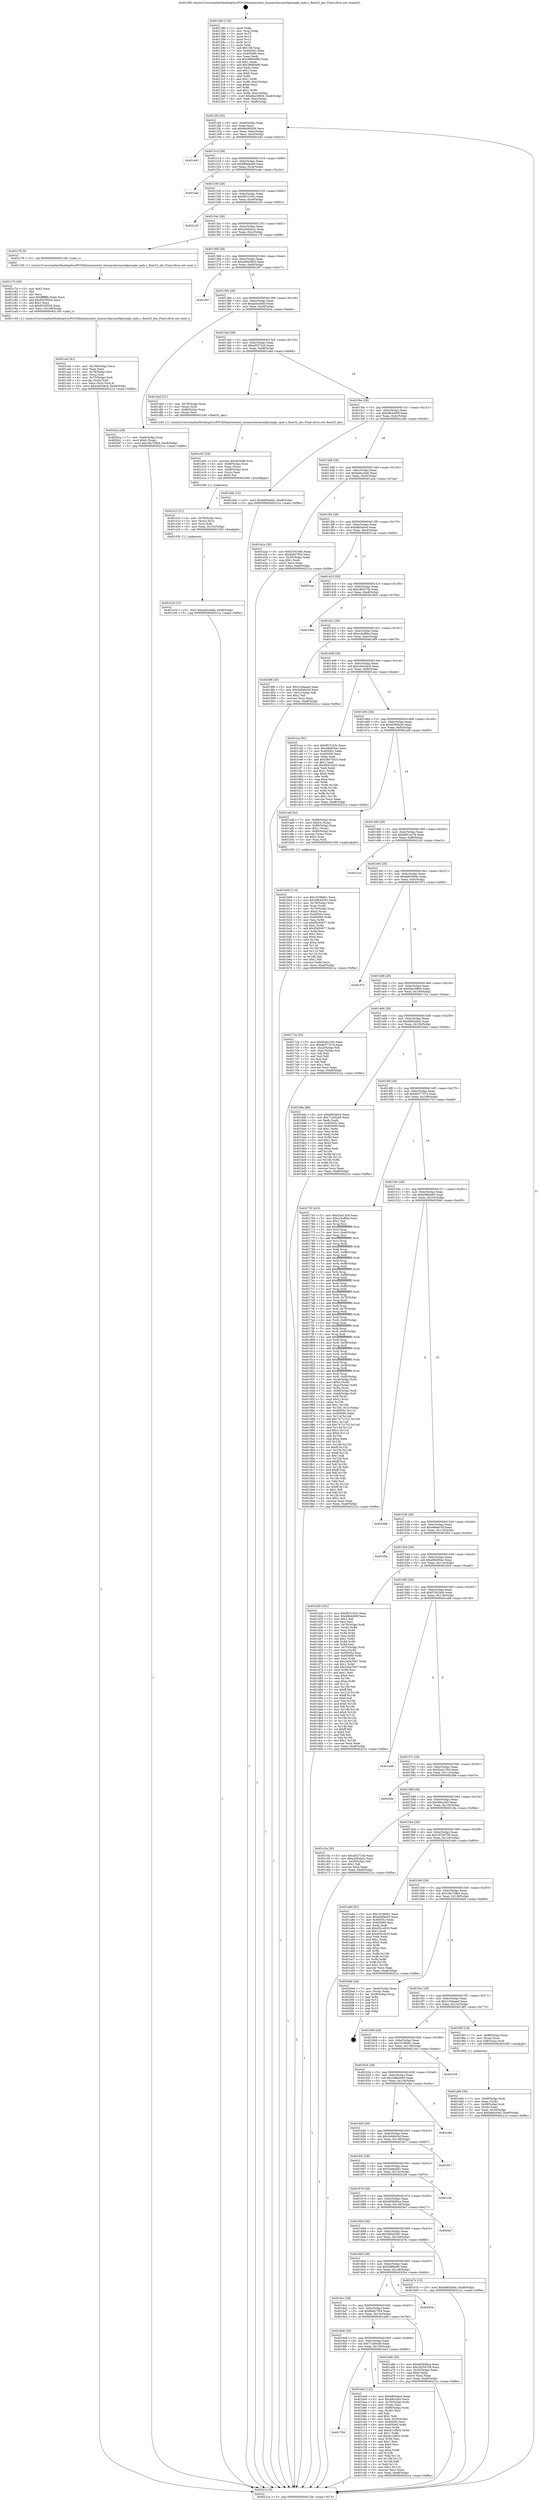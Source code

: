 digraph "0x401280" {
  label = "0x401280 (/mnt/c/Users/mathe/Desktop/tcc/POCII/binaries/extr_linuxarcharmnwfpesingle_cpdo.c_float32_abs_Final-ollvm.out::main(0))"
  labelloc = "t"
  node[shape=record]

  Entry [label="",width=0.3,height=0.3,shape=circle,fillcolor=black,style=filled]
  "0x4012f4" [label="{
     0x4012f4 [32]\l
     | [instrs]\l
     &nbsp;&nbsp;0x4012f4 \<+6\>: mov -0xa8(%rbp),%eax\l
     &nbsp;&nbsp;0x4012fa \<+2\>: mov %eax,%ecx\l
     &nbsp;&nbsp;0x4012fc \<+6\>: sub $0x8bb95928,%ecx\l
     &nbsp;&nbsp;0x401302 \<+6\>: mov %eax,-0xbc(%rbp)\l
     &nbsp;&nbsp;0x401308 \<+6\>: mov %ecx,-0xc0(%rbp)\l
     &nbsp;&nbsp;0x40130e \<+6\>: je 0000000000401e43 \<main+0xbc3\>\l
  }"]
  "0x401e43" [label="{
     0x401e43\l
  }", style=dashed]
  "0x401314" [label="{
     0x401314 [28]\l
     | [instrs]\l
     &nbsp;&nbsp;0x401314 \<+5\>: jmp 0000000000401319 \<main+0x99\>\l
     &nbsp;&nbsp;0x401319 \<+6\>: mov -0xbc(%rbp),%eax\l
     &nbsp;&nbsp;0x40131f \<+5\>: sub $0x989deab9,%eax\l
     &nbsp;&nbsp;0x401324 \<+6\>: mov %eax,-0xc4(%rbp)\l
     &nbsp;&nbsp;0x40132a \<+6\>: je 0000000000401eae \<main+0xc2e\>\l
  }"]
  Exit [label="",width=0.3,height=0.3,shape=circle,fillcolor=black,style=filled,peripheries=2]
  "0x401eae" [label="{
     0x401eae\l
  }", style=dashed]
  "0x401330" [label="{
     0x401330 [28]\l
     | [instrs]\l
     &nbsp;&nbsp;0x401330 \<+5\>: jmp 0000000000401335 \<main+0xb5\>\l
     &nbsp;&nbsp;0x401335 \<+6\>: mov -0xbc(%rbp),%eax\l
     &nbsp;&nbsp;0x40133b \<+5\>: sub $0x9f15163c,%eax\l
     &nbsp;&nbsp;0x401340 \<+6\>: mov %eax,-0xc8(%rbp)\l
     &nbsp;&nbsp;0x401346 \<+6\>: je 00000000004021d3 \<main+0xf53\>\l
  }"]
  "0x401e34" [label="{
     0x401e34 [15]\l
     | [instrs]\l
     &nbsp;&nbsp;0x401e34 \<+10\>: movl $0xad3ca0dd,-0xa8(%rbp)\l
     &nbsp;&nbsp;0x401e3e \<+5\>: jmp 000000000040221a \<main+0xf9a\>\l
  }"]
  "0x4021d3" [label="{
     0x4021d3\l
  }", style=dashed]
  "0x40134c" [label="{
     0x40134c [28]\l
     | [instrs]\l
     &nbsp;&nbsp;0x40134c \<+5\>: jmp 0000000000401351 \<main+0xd1\>\l
     &nbsp;&nbsp;0x401351 \<+6\>: mov -0xbc(%rbp),%eax\l
     &nbsp;&nbsp;0x401357 \<+5\>: sub $0xa2bb4a2c,%eax\l
     &nbsp;&nbsp;0x40135c \<+6\>: mov %eax,-0xcc(%rbp)\l
     &nbsp;&nbsp;0x401362 \<+6\>: je 0000000000401c78 \<main+0x9f8\>\l
  }"]
  "0x401e1f" [label="{
     0x401e1f [21]\l
     | [instrs]\l
     &nbsp;&nbsp;0x401e1f \<+4\>: mov -0x78(%rbp),%rcx\l
     &nbsp;&nbsp;0x401e23 \<+3\>: mov (%rcx),%rcx\l
     &nbsp;&nbsp;0x401e26 \<+3\>: mov %rcx,%rdi\l
     &nbsp;&nbsp;0x401e29 \<+6\>: mov %eax,-0x15c(%rbp)\l
     &nbsp;&nbsp;0x401e2f \<+5\>: call 0000000000401030 \<free@plt\>\l
     | [calls]\l
     &nbsp;&nbsp;0x401030 \{1\} (unknown)\l
  }"]
  "0x401c78" [label="{
     0x401c78 [5]\l
     | [instrs]\l
     &nbsp;&nbsp;0x401c78 \<+5\>: call 0000000000401160 \<next_i\>\l
     | [calls]\l
     &nbsp;&nbsp;0x401160 \{1\} (/mnt/c/Users/mathe/Desktop/tcc/POCII/binaries/extr_linuxarcharmnwfpesingle_cpdo.c_float32_abs_Final-ollvm.out::next_i)\l
  }"]
  "0x401368" [label="{
     0x401368 [28]\l
     | [instrs]\l
     &nbsp;&nbsp;0x401368 \<+5\>: jmp 000000000040136d \<main+0xed\>\l
     &nbsp;&nbsp;0x40136d \<+6\>: mov -0xbc(%rbp),%eax\l
     &nbsp;&nbsp;0x401373 \<+5\>: sub $0xa99a3842,%eax\l
     &nbsp;&nbsp;0x401378 \<+6\>: mov %eax,-0xd0(%rbp)\l
     &nbsp;&nbsp;0x40137e \<+6\>: je 0000000000401f97 \<main+0xd17\>\l
  }"]
  "0x401e02" [label="{
     0x401e02 [29]\l
     | [instrs]\l
     &nbsp;&nbsp;0x401e02 \<+10\>: movabs $0x4030d6,%rdi\l
     &nbsp;&nbsp;0x401e0c \<+4\>: mov -0x68(%rbp),%rcx\l
     &nbsp;&nbsp;0x401e10 \<+2\>: mov %eax,(%rcx)\l
     &nbsp;&nbsp;0x401e12 \<+4\>: mov -0x68(%rbp),%rcx\l
     &nbsp;&nbsp;0x401e16 \<+2\>: mov (%rcx),%esi\l
     &nbsp;&nbsp;0x401e18 \<+2\>: mov $0x0,%al\l
     &nbsp;&nbsp;0x401e1a \<+5\>: call 0000000000401040 \<printf@plt\>\l
     | [calls]\l
     &nbsp;&nbsp;0x401040 \{1\} (unknown)\l
  }"]
  "0x401f97" [label="{
     0x401f97\l
  }", style=dashed]
  "0x401384" [label="{
     0x401384 [28]\l
     | [instrs]\l
     &nbsp;&nbsp;0x401384 \<+5\>: jmp 0000000000401389 \<main+0x109\>\l
     &nbsp;&nbsp;0x401389 \<+6\>: mov -0xbc(%rbp),%eax\l
     &nbsp;&nbsp;0x40138f \<+5\>: sub $0xad3ca0dd,%eax\l
     &nbsp;&nbsp;0x401394 \<+6\>: mov %eax,-0xd4(%rbp)\l
     &nbsp;&nbsp;0x40139a \<+6\>: je 00000000004020ca \<main+0xe4a\>\l
  }"]
  "0x401ca5" [label="{
     0x401ca5 [41]\l
     | [instrs]\l
     &nbsp;&nbsp;0x401ca5 \<+6\>: mov -0x158(%rbp),%ecx\l
     &nbsp;&nbsp;0x401cab \<+3\>: imul %eax,%ecx\l
     &nbsp;&nbsp;0x401cae \<+4\>: mov -0x78(%rbp),%rsi\l
     &nbsp;&nbsp;0x401cb2 \<+3\>: mov (%rsi),%rsi\l
     &nbsp;&nbsp;0x401cb5 \<+4\>: mov -0x70(%rbp),%rdi\l
     &nbsp;&nbsp;0x401cb9 \<+3\>: movslq (%rdi),%rdi\l
     &nbsp;&nbsp;0x401cbc \<+3\>: mov %ecx,(%rsi,%rdi,4)\l
     &nbsp;&nbsp;0x401cbf \<+10\>: movl $0xcde544c8,-0xa8(%rbp)\l
     &nbsp;&nbsp;0x401cc9 \<+5\>: jmp 000000000040221a \<main+0xf9a\>\l
  }"]
  "0x4020ca" [label="{
     0x4020ca [28]\l
     | [instrs]\l
     &nbsp;&nbsp;0x4020ca \<+7\>: mov -0xa0(%rbp),%rax\l
     &nbsp;&nbsp;0x4020d1 \<+6\>: movl $0x0,(%rax)\l
     &nbsp;&nbsp;0x4020d7 \<+10\>: movl $0x18e729b4,-0xa8(%rbp)\l
     &nbsp;&nbsp;0x4020e1 \<+5\>: jmp 000000000040221a \<main+0xf9a\>\l
  }"]
  "0x4013a0" [label="{
     0x4013a0 [28]\l
     | [instrs]\l
     &nbsp;&nbsp;0x4013a0 \<+5\>: jmp 00000000004013a5 \<main+0x125\>\l
     &nbsp;&nbsp;0x4013a5 \<+6\>: mov -0xbc(%rbp),%eax\l
     &nbsp;&nbsp;0x4013ab \<+5\>: sub $0xaf3272cb,%eax\l
     &nbsp;&nbsp;0x4013b0 \<+6\>: mov %eax,-0xd8(%rbp)\l
     &nbsp;&nbsp;0x4013b6 \<+6\>: je 0000000000401ded \<main+0xb6d\>\l
  }"]
  "0x401c7d" [label="{
     0x401c7d [40]\l
     | [instrs]\l
     &nbsp;&nbsp;0x401c7d \<+5\>: mov $0x2,%ecx\l
     &nbsp;&nbsp;0x401c82 \<+1\>: cltd\l
     &nbsp;&nbsp;0x401c83 \<+2\>: idiv %ecx\l
     &nbsp;&nbsp;0x401c85 \<+6\>: imul $0xfffffffe,%edx,%ecx\l
     &nbsp;&nbsp;0x401c8b \<+6\>: add $0x6025f554,%ecx\l
     &nbsp;&nbsp;0x401c91 \<+3\>: add $0x1,%ecx\l
     &nbsp;&nbsp;0x401c94 \<+6\>: sub $0x6025f554,%ecx\l
     &nbsp;&nbsp;0x401c9a \<+6\>: mov %ecx,-0x158(%rbp)\l
     &nbsp;&nbsp;0x401ca0 \<+5\>: call 0000000000401160 \<next_i\>\l
     | [calls]\l
     &nbsp;&nbsp;0x401160 \{1\} (/mnt/c/Users/mathe/Desktop/tcc/POCII/binaries/extr_linuxarcharmnwfpesingle_cpdo.c_float32_abs_Final-ollvm.out::next_i)\l
  }"]
  "0x401ded" [label="{
     0x401ded [21]\l
     | [instrs]\l
     &nbsp;&nbsp;0x401ded \<+4\>: mov -0x78(%rbp),%rax\l
     &nbsp;&nbsp;0x401df1 \<+3\>: mov (%rax),%rdi\l
     &nbsp;&nbsp;0x401df4 \<+7\>: mov -0x88(%rbp),%rax\l
     &nbsp;&nbsp;0x401dfb \<+2\>: mov (%rax),%esi\l
     &nbsp;&nbsp;0x401dfd \<+5\>: call 0000000000401240 \<float32_abs\>\l
     | [calls]\l
     &nbsp;&nbsp;0x401240 \{1\} (/mnt/c/Users/mathe/Desktop/tcc/POCII/binaries/extr_linuxarcharmnwfpesingle_cpdo.c_float32_abs_Final-ollvm.out::float32_abs)\l
  }"]
  "0x4013bc" [label="{
     0x4013bc [28]\l
     | [instrs]\l
     &nbsp;&nbsp;0x4013bc \<+5\>: jmp 00000000004013c1 \<main+0x141\>\l
     &nbsp;&nbsp;0x4013c1 \<+6\>: mov -0xbc(%rbp),%eax\l
     &nbsp;&nbsp;0x4013c7 \<+5\>: sub $0xb8b4400f,%eax\l
     &nbsp;&nbsp;0x4013cc \<+6\>: mov %eax,-0xdc(%rbp)\l
     &nbsp;&nbsp;0x4013d2 \<+6\>: je 0000000000401dde \<main+0xb5e\>\l
  }"]
  "0x401704" [label="{
     0x401704\l
  }", style=dashed]
  "0x401dde" [label="{
     0x401dde [15]\l
     | [instrs]\l
     &nbsp;&nbsp;0x401dde \<+10\>: movl $0xdd65abdc,-0xa8(%rbp)\l
     &nbsp;&nbsp;0x401de8 \<+5\>: jmp 000000000040221a \<main+0xf9a\>\l
  }"]
  "0x4013d8" [label="{
     0x4013d8 [28]\l
     | [instrs]\l
     &nbsp;&nbsp;0x4013d8 \<+5\>: jmp 00000000004013dd \<main+0x15d\>\l
     &nbsp;&nbsp;0x4013dd \<+6\>: mov -0xbc(%rbp),%eax\l
     &nbsp;&nbsp;0x4013e3 \<+5\>: sub $0xbe6cc0e0,%eax\l
     &nbsp;&nbsp;0x4013e8 \<+6\>: mov %eax,-0xe0(%rbp)\l
     &nbsp;&nbsp;0x4013ee \<+6\>: je 0000000000401a2a \<main+0x7aa\>\l
  }"]
  "0x401be0" [label="{
     0x401be0 [122]\l
     | [instrs]\l
     &nbsp;&nbsp;0x401be0 \<+5\>: mov $0xbfb5abc4,%eax\l
     &nbsp;&nbsp;0x401be5 \<+5\>: mov $0x48ca3d3,%ecx\l
     &nbsp;&nbsp;0x401bea \<+4\>: mov -0x70(%rbp),%rdx\l
     &nbsp;&nbsp;0x401bee \<+2\>: mov (%rdx),%esi\l
     &nbsp;&nbsp;0x401bf0 \<+4\>: mov -0x80(%rbp),%rdx\l
     &nbsp;&nbsp;0x401bf4 \<+2\>: cmp (%rdx),%esi\l
     &nbsp;&nbsp;0x401bf6 \<+4\>: setl %dil\l
     &nbsp;&nbsp;0x401bfa \<+4\>: and $0x1,%dil\l
     &nbsp;&nbsp;0x401bfe \<+4\>: mov %dil,-0x29(%rbp)\l
     &nbsp;&nbsp;0x401c02 \<+7\>: mov 0x40505c,%esi\l
     &nbsp;&nbsp;0x401c09 \<+8\>: mov 0x405060,%r8d\l
     &nbsp;&nbsp;0x401c11 \<+3\>: mov %esi,%r9d\l
     &nbsp;&nbsp;0x401c14 \<+7\>: add $0xdc1cf632,%r9d\l
     &nbsp;&nbsp;0x401c1b \<+4\>: sub $0x1,%r9d\l
     &nbsp;&nbsp;0x401c1f \<+7\>: sub $0xdc1cf632,%r9d\l
     &nbsp;&nbsp;0x401c26 \<+4\>: imul %r9d,%esi\l
     &nbsp;&nbsp;0x401c2a \<+3\>: and $0x1,%esi\l
     &nbsp;&nbsp;0x401c2d \<+3\>: cmp $0x0,%esi\l
     &nbsp;&nbsp;0x401c30 \<+4\>: sete %dil\l
     &nbsp;&nbsp;0x401c34 \<+4\>: cmp $0xa,%r8d\l
     &nbsp;&nbsp;0x401c38 \<+4\>: setl %r10b\l
     &nbsp;&nbsp;0x401c3c \<+3\>: mov %dil,%r11b\l
     &nbsp;&nbsp;0x401c3f \<+3\>: and %r10b,%r11b\l
     &nbsp;&nbsp;0x401c42 \<+3\>: xor %r10b,%dil\l
     &nbsp;&nbsp;0x401c45 \<+3\>: or %dil,%r11b\l
     &nbsp;&nbsp;0x401c48 \<+4\>: test $0x1,%r11b\l
     &nbsp;&nbsp;0x401c4c \<+3\>: cmovne %ecx,%eax\l
     &nbsp;&nbsp;0x401c4f \<+6\>: mov %eax,-0xa8(%rbp)\l
     &nbsp;&nbsp;0x401c55 \<+5\>: jmp 000000000040221a \<main+0xf9a\>\l
  }"]
  "0x401a2a" [label="{
     0x401a2a [30]\l
     | [instrs]\l
     &nbsp;&nbsp;0x401a2a \<+5\>: mov $0xf1501b64,%eax\l
     &nbsp;&nbsp;0x401a2f \<+5\>: mov $0x6dd27f54,%ecx\l
     &nbsp;&nbsp;0x401a34 \<+3\>: mov -0x30(%rbp),%edx\l
     &nbsp;&nbsp;0x401a37 \<+3\>: cmp $0x1,%edx\l
     &nbsp;&nbsp;0x401a3a \<+3\>: cmovl %ecx,%eax\l
     &nbsp;&nbsp;0x401a3d \<+6\>: mov %eax,-0xa8(%rbp)\l
     &nbsp;&nbsp;0x401a43 \<+5\>: jmp 000000000040221a \<main+0xf9a\>\l
  }"]
  "0x4013f4" [label="{
     0x4013f4 [28]\l
     | [instrs]\l
     &nbsp;&nbsp;0x4013f4 \<+5\>: jmp 00000000004013f9 \<main+0x179\>\l
     &nbsp;&nbsp;0x4013f9 \<+6\>: mov -0xbc(%rbp),%eax\l
     &nbsp;&nbsp;0x4013ff \<+5\>: sub $0xbfb5abc4,%eax\l
     &nbsp;&nbsp;0x401404 \<+6\>: mov %eax,-0xe4(%rbp)\l
     &nbsp;&nbsp;0x40140a \<+6\>: je 00000000004021ae \<main+0xf2e\>\l
  }"]
  "0x401b09" [label="{
     0x401b09 [114]\l
     | [instrs]\l
     &nbsp;&nbsp;0x401b09 \<+5\>: mov $0x1f198461,%ecx\l
     &nbsp;&nbsp;0x401b0e \<+5\>: mov $0x58645291,%edx\l
     &nbsp;&nbsp;0x401b13 \<+4\>: mov -0x78(%rbp),%rdi\l
     &nbsp;&nbsp;0x401b17 \<+3\>: mov %rax,(%rdi)\l
     &nbsp;&nbsp;0x401b1a \<+4\>: mov -0x70(%rbp),%rax\l
     &nbsp;&nbsp;0x401b1e \<+6\>: movl $0x0,(%rax)\l
     &nbsp;&nbsp;0x401b24 \<+7\>: mov 0x40505c,%esi\l
     &nbsp;&nbsp;0x401b2b \<+8\>: mov 0x405060,%r8d\l
     &nbsp;&nbsp;0x401b33 \<+3\>: mov %esi,%r9d\l
     &nbsp;&nbsp;0x401b36 \<+7\>: sub $0xf5b50977,%r9d\l
     &nbsp;&nbsp;0x401b3d \<+4\>: sub $0x1,%r9d\l
     &nbsp;&nbsp;0x401b41 \<+7\>: add $0xf5b50977,%r9d\l
     &nbsp;&nbsp;0x401b48 \<+4\>: imul %r9d,%esi\l
     &nbsp;&nbsp;0x401b4c \<+3\>: and $0x1,%esi\l
     &nbsp;&nbsp;0x401b4f \<+3\>: cmp $0x0,%esi\l
     &nbsp;&nbsp;0x401b52 \<+4\>: sete %r10b\l
     &nbsp;&nbsp;0x401b56 \<+4\>: cmp $0xa,%r8d\l
     &nbsp;&nbsp;0x401b5a \<+4\>: setl %r11b\l
     &nbsp;&nbsp;0x401b5e \<+3\>: mov %r10b,%bl\l
     &nbsp;&nbsp;0x401b61 \<+3\>: and %r11b,%bl\l
     &nbsp;&nbsp;0x401b64 \<+3\>: xor %r11b,%r10b\l
     &nbsp;&nbsp;0x401b67 \<+3\>: or %r10b,%bl\l
     &nbsp;&nbsp;0x401b6a \<+3\>: test $0x1,%bl\l
     &nbsp;&nbsp;0x401b6d \<+3\>: cmovne %edx,%ecx\l
     &nbsp;&nbsp;0x401b70 \<+6\>: mov %ecx,-0xa8(%rbp)\l
     &nbsp;&nbsp;0x401b76 \<+5\>: jmp 000000000040221a \<main+0xf9a\>\l
  }"]
  "0x4021ae" [label="{
     0x4021ae\l
  }", style=dashed]
  "0x401410" [label="{
     0x401410 [28]\l
     | [instrs]\l
     &nbsp;&nbsp;0x401410 \<+5\>: jmp 0000000000401415 \<main+0x195\>\l
     &nbsp;&nbsp;0x401415 \<+6\>: mov -0xbc(%rbp),%eax\l
     &nbsp;&nbsp;0x40141b \<+5\>: sub $0xc963c7fe,%eax\l
     &nbsp;&nbsp;0x401420 \<+6\>: mov %eax,-0xe8(%rbp)\l
     &nbsp;&nbsp;0x401426 \<+6\>: je 00000000004019e4 \<main+0x764\>\l
  }"]
  "0x4016e8" [label="{
     0x4016e8 [28]\l
     | [instrs]\l
     &nbsp;&nbsp;0x4016e8 \<+5\>: jmp 00000000004016ed \<main+0x46d\>\l
     &nbsp;&nbsp;0x4016ed \<+6\>: mov -0xbc(%rbp),%eax\l
     &nbsp;&nbsp;0x4016f3 \<+5\>: sub $0x71cb9c49,%eax\l
     &nbsp;&nbsp;0x4016f8 \<+6\>: mov %eax,-0x150(%rbp)\l
     &nbsp;&nbsp;0x4016fe \<+6\>: je 0000000000401be0 \<main+0x960\>\l
  }"]
  "0x4019e4" [label="{
     0x4019e4\l
  }", style=dashed]
  "0x40142c" [label="{
     0x40142c [28]\l
     | [instrs]\l
     &nbsp;&nbsp;0x40142c \<+5\>: jmp 0000000000401431 \<main+0x1b1\>\l
     &nbsp;&nbsp;0x401431 \<+6\>: mov -0xbc(%rbp),%eax\l
     &nbsp;&nbsp;0x401437 \<+5\>: sub $0xcc4cf6ba,%eax\l
     &nbsp;&nbsp;0x40143c \<+6\>: mov %eax,-0xec(%rbp)\l
     &nbsp;&nbsp;0x401442 \<+6\>: je 00000000004018f9 \<main+0x679\>\l
  }"]
  "0x401a66" [label="{
     0x401a66 [30]\l
     | [instrs]\l
     &nbsp;&nbsp;0x401a66 \<+5\>: mov $0x465b06ca,%eax\l
     &nbsp;&nbsp;0x401a6b \<+5\>: mov $0x16254758,%ecx\l
     &nbsp;&nbsp;0x401a70 \<+3\>: mov -0x30(%rbp),%edx\l
     &nbsp;&nbsp;0x401a73 \<+3\>: cmp $0x0,%edx\l
     &nbsp;&nbsp;0x401a76 \<+3\>: cmove %ecx,%eax\l
     &nbsp;&nbsp;0x401a79 \<+6\>: mov %eax,-0xa8(%rbp)\l
     &nbsp;&nbsp;0x401a7f \<+5\>: jmp 000000000040221a \<main+0xf9a\>\l
  }"]
  "0x4018f9" [label="{
     0x4018f9 [30]\l
     | [instrs]\l
     &nbsp;&nbsp;0x4018f9 \<+5\>: mov $0x1c5daaad,%eax\l
     &nbsp;&nbsp;0x4018fe \<+5\>: mov $0x2e0b0c5d,%ecx\l
     &nbsp;&nbsp;0x401903 \<+3\>: mov -0x31(%rbp),%dl\l
     &nbsp;&nbsp;0x401906 \<+3\>: test $0x1,%dl\l
     &nbsp;&nbsp;0x401909 \<+3\>: cmovne %ecx,%eax\l
     &nbsp;&nbsp;0x40190c \<+6\>: mov %eax,-0xa8(%rbp)\l
     &nbsp;&nbsp;0x401912 \<+5\>: jmp 000000000040221a \<main+0xf9a\>\l
  }"]
  "0x401448" [label="{
     0x401448 [28]\l
     | [instrs]\l
     &nbsp;&nbsp;0x401448 \<+5\>: jmp 000000000040144d \<main+0x1cd\>\l
     &nbsp;&nbsp;0x40144d \<+6\>: mov -0xbc(%rbp),%eax\l
     &nbsp;&nbsp;0x401453 \<+5\>: sub $0xcde544c8,%eax\l
     &nbsp;&nbsp;0x401458 \<+6\>: mov %eax,-0xf0(%rbp)\l
     &nbsp;&nbsp;0x40145e \<+6\>: je 0000000000401cce \<main+0xa4e\>\l
  }"]
  "0x4016cc" [label="{
     0x4016cc [28]\l
     | [instrs]\l
     &nbsp;&nbsp;0x4016cc \<+5\>: jmp 00000000004016d1 \<main+0x451\>\l
     &nbsp;&nbsp;0x4016d1 \<+6\>: mov -0xbc(%rbp),%eax\l
     &nbsp;&nbsp;0x4016d7 \<+5\>: sub $0x6dd27f54,%eax\l
     &nbsp;&nbsp;0x4016dc \<+6\>: mov %eax,-0x14c(%rbp)\l
     &nbsp;&nbsp;0x4016e2 \<+6\>: je 0000000000401a66 \<main+0x7e6\>\l
  }"]
  "0x401cce" [label="{
     0x401cce [91]\l
     | [instrs]\l
     &nbsp;&nbsp;0x401cce \<+5\>: mov $0x9f15163c,%eax\l
     &nbsp;&nbsp;0x401cd3 \<+5\>: mov $0xe9b600ac,%ecx\l
     &nbsp;&nbsp;0x401cd8 \<+7\>: mov 0x40505c,%edx\l
     &nbsp;&nbsp;0x401cdf \<+7\>: mov 0x405060,%esi\l
     &nbsp;&nbsp;0x401ce6 \<+2\>: mov %edx,%edi\l
     &nbsp;&nbsp;0x401ce8 \<+6\>: add $0x58474423,%edi\l
     &nbsp;&nbsp;0x401cee \<+3\>: sub $0x1,%edi\l
     &nbsp;&nbsp;0x401cf1 \<+6\>: sub $0x58474423,%edi\l
     &nbsp;&nbsp;0x401cf7 \<+3\>: imul %edi,%edx\l
     &nbsp;&nbsp;0x401cfa \<+3\>: and $0x1,%edx\l
     &nbsp;&nbsp;0x401cfd \<+3\>: cmp $0x0,%edx\l
     &nbsp;&nbsp;0x401d00 \<+4\>: sete %r8b\l
     &nbsp;&nbsp;0x401d04 \<+3\>: cmp $0xa,%esi\l
     &nbsp;&nbsp;0x401d07 \<+4\>: setl %r9b\l
     &nbsp;&nbsp;0x401d0b \<+3\>: mov %r8b,%r10b\l
     &nbsp;&nbsp;0x401d0e \<+3\>: and %r9b,%r10b\l
     &nbsp;&nbsp;0x401d11 \<+3\>: xor %r9b,%r8b\l
     &nbsp;&nbsp;0x401d14 \<+3\>: or %r8b,%r10b\l
     &nbsp;&nbsp;0x401d17 \<+4\>: test $0x1,%r10b\l
     &nbsp;&nbsp;0x401d1b \<+3\>: cmovne %ecx,%eax\l
     &nbsp;&nbsp;0x401d1e \<+6\>: mov %eax,-0xa8(%rbp)\l
     &nbsp;&nbsp;0x401d24 \<+5\>: jmp 000000000040221a \<main+0xf9a\>\l
  }"]
  "0x401464" [label="{
     0x401464 [28]\l
     | [instrs]\l
     &nbsp;&nbsp;0x401464 \<+5\>: jmp 0000000000401469 \<main+0x1e9\>\l
     &nbsp;&nbsp;0x401469 \<+6\>: mov -0xbc(%rbp),%eax\l
     &nbsp;&nbsp;0x40146f \<+5\>: sub $0xd29f4a20,%eax\l
     &nbsp;&nbsp;0x401474 \<+6\>: mov %eax,-0xf4(%rbp)\l
     &nbsp;&nbsp;0x40147a \<+6\>: je 0000000000401adf \<main+0x85f\>\l
  }"]
  "0x402054" [label="{
     0x402054\l
  }", style=dashed]
  "0x401adf" [label="{
     0x401adf [42]\l
     | [instrs]\l
     &nbsp;&nbsp;0x401adf \<+7\>: mov -0x88(%rbp),%rax\l
     &nbsp;&nbsp;0x401ae6 \<+6\>: movl $0x64,(%rax)\l
     &nbsp;&nbsp;0x401aec \<+4\>: mov -0x80(%rbp),%rax\l
     &nbsp;&nbsp;0x401af0 \<+6\>: movl $0x1,(%rax)\l
     &nbsp;&nbsp;0x401af6 \<+4\>: mov -0x80(%rbp),%rax\l
     &nbsp;&nbsp;0x401afa \<+3\>: movslq (%rax),%rax\l
     &nbsp;&nbsp;0x401afd \<+4\>: shl $0x2,%rax\l
     &nbsp;&nbsp;0x401b01 \<+3\>: mov %rax,%rdi\l
     &nbsp;&nbsp;0x401b04 \<+5\>: call 0000000000401050 \<malloc@plt\>\l
     | [calls]\l
     &nbsp;&nbsp;0x401050 \{1\} (unknown)\l
  }"]
  "0x401480" [label="{
     0x401480 [28]\l
     | [instrs]\l
     &nbsp;&nbsp;0x401480 \<+5\>: jmp 0000000000401485 \<main+0x205\>\l
     &nbsp;&nbsp;0x401485 \<+6\>: mov -0xbc(%rbp),%eax\l
     &nbsp;&nbsp;0x40148b \<+5\>: sub $0xd681ac78,%eax\l
     &nbsp;&nbsp;0x401490 \<+6\>: mov %eax,-0xf8(%rbp)\l
     &nbsp;&nbsp;0x401496 \<+6\>: je 0000000000402143 \<main+0xec3\>\l
  }"]
  "0x4016b0" [label="{
     0x4016b0 [28]\l
     | [instrs]\l
     &nbsp;&nbsp;0x4016b0 \<+5\>: jmp 00000000004016b5 \<main+0x435\>\l
     &nbsp;&nbsp;0x4016b5 \<+6\>: mov -0xbc(%rbp),%eax\l
     &nbsp;&nbsp;0x4016bb \<+5\>: sub $0x5bff4a09,%eax\l
     &nbsp;&nbsp;0x4016c0 \<+6\>: mov %eax,-0x148(%rbp)\l
     &nbsp;&nbsp;0x4016c6 \<+6\>: je 0000000000402054 \<main+0xdd4\>\l
  }"]
  "0x402143" [label="{
     0x402143\l
  }", style=dashed]
  "0x40149c" [label="{
     0x40149c [28]\l
     | [instrs]\l
     &nbsp;&nbsp;0x40149c \<+5\>: jmp 00000000004014a1 \<main+0x221\>\l
     &nbsp;&nbsp;0x4014a1 \<+6\>: mov -0xbc(%rbp),%eax\l
     &nbsp;&nbsp;0x4014a7 \<+5\>: sub $0xda9346dc,%eax\l
     &nbsp;&nbsp;0x4014ac \<+6\>: mov %eax,-0xfc(%rbp)\l
     &nbsp;&nbsp;0x4014b2 \<+6\>: je 0000000000401972 \<main+0x6f2\>\l
  }"]
  "0x401b7b" [label="{
     0x401b7b [15]\l
     | [instrs]\l
     &nbsp;&nbsp;0x401b7b \<+10\>: movl $0xdd65abdc,-0xa8(%rbp)\l
     &nbsp;&nbsp;0x401b85 \<+5\>: jmp 000000000040221a \<main+0xf9a\>\l
  }"]
  "0x401972" [label="{
     0x401972\l
  }", style=dashed]
  "0x4014b8" [label="{
     0x4014b8 [28]\l
     | [instrs]\l
     &nbsp;&nbsp;0x4014b8 \<+5\>: jmp 00000000004014bd \<main+0x23d\>\l
     &nbsp;&nbsp;0x4014bd \<+6\>: mov -0xbc(%rbp),%eax\l
     &nbsp;&nbsp;0x4014c3 \<+5\>: sub $0xdba16804,%eax\l
     &nbsp;&nbsp;0x4014c8 \<+6\>: mov %eax,-0x100(%rbp)\l
     &nbsp;&nbsp;0x4014ce \<+6\>: je 000000000040172a \<main+0x4aa\>\l
  }"]
  "0x401694" [label="{
     0x401694 [28]\l
     | [instrs]\l
     &nbsp;&nbsp;0x401694 \<+5\>: jmp 0000000000401699 \<main+0x419\>\l
     &nbsp;&nbsp;0x401699 \<+6\>: mov -0xbc(%rbp),%eax\l
     &nbsp;&nbsp;0x40169f \<+5\>: sub $0x58645291,%eax\l
     &nbsp;&nbsp;0x4016a4 \<+6\>: mov %eax,-0x144(%rbp)\l
     &nbsp;&nbsp;0x4016aa \<+6\>: je 0000000000401b7b \<main+0x8fb\>\l
  }"]
  "0x40172a" [label="{
     0x40172a [53]\l
     | [instrs]\l
     &nbsp;&nbsp;0x40172a \<+5\>: mov $0xf2a4135d,%eax\l
     &nbsp;&nbsp;0x40172f \<+5\>: mov $0xde57757d,%ecx\l
     &nbsp;&nbsp;0x401734 \<+6\>: mov -0xa2(%rbp),%dl\l
     &nbsp;&nbsp;0x40173a \<+7\>: mov -0xa1(%rbp),%sil\l
     &nbsp;&nbsp;0x401741 \<+3\>: mov %dl,%dil\l
     &nbsp;&nbsp;0x401744 \<+3\>: and %sil,%dil\l
     &nbsp;&nbsp;0x401747 \<+3\>: xor %sil,%dl\l
     &nbsp;&nbsp;0x40174a \<+3\>: or %dl,%dil\l
     &nbsp;&nbsp;0x40174d \<+4\>: test $0x1,%dil\l
     &nbsp;&nbsp;0x401751 \<+3\>: cmovne %ecx,%eax\l
     &nbsp;&nbsp;0x401754 \<+6\>: mov %eax,-0xa8(%rbp)\l
     &nbsp;&nbsp;0x40175a \<+5\>: jmp 000000000040221a \<main+0xf9a\>\l
  }"]
  "0x4014d4" [label="{
     0x4014d4 [28]\l
     | [instrs]\l
     &nbsp;&nbsp;0x4014d4 \<+5\>: jmp 00000000004014d9 \<main+0x259\>\l
     &nbsp;&nbsp;0x4014d9 \<+6\>: mov -0xbc(%rbp),%eax\l
     &nbsp;&nbsp;0x4014df \<+5\>: sub $0xdd65abdc,%eax\l
     &nbsp;&nbsp;0x4014e4 \<+6\>: mov %eax,-0x104(%rbp)\l
     &nbsp;&nbsp;0x4014ea \<+6\>: je 0000000000401b8a \<main+0x90a\>\l
  }"]
  "0x40221a" [label="{
     0x40221a [5]\l
     | [instrs]\l
     &nbsp;&nbsp;0x40221a \<+5\>: jmp 00000000004012f4 \<main+0x74\>\l
  }"]
  "0x401280" [label="{
     0x401280 [116]\l
     | [instrs]\l
     &nbsp;&nbsp;0x401280 \<+1\>: push %rbp\l
     &nbsp;&nbsp;0x401281 \<+3\>: mov %rsp,%rbp\l
     &nbsp;&nbsp;0x401284 \<+2\>: push %r15\l
     &nbsp;&nbsp;0x401286 \<+2\>: push %r14\l
     &nbsp;&nbsp;0x401288 \<+2\>: push %r13\l
     &nbsp;&nbsp;0x40128a \<+2\>: push %r12\l
     &nbsp;&nbsp;0x40128c \<+1\>: push %rbx\l
     &nbsp;&nbsp;0x40128d \<+7\>: sub $0x158,%rsp\l
     &nbsp;&nbsp;0x401294 \<+7\>: mov 0x40505c,%eax\l
     &nbsp;&nbsp;0x40129b \<+7\>: mov 0x405060,%ecx\l
     &nbsp;&nbsp;0x4012a2 \<+2\>: mov %eax,%edx\l
     &nbsp;&nbsp;0x4012a4 \<+6\>: sub $0x38fd0d96,%edx\l
     &nbsp;&nbsp;0x4012aa \<+3\>: sub $0x1,%edx\l
     &nbsp;&nbsp;0x4012ad \<+6\>: add $0x38fd0d96,%edx\l
     &nbsp;&nbsp;0x4012b3 \<+3\>: imul %edx,%eax\l
     &nbsp;&nbsp;0x4012b6 \<+3\>: and $0x1,%eax\l
     &nbsp;&nbsp;0x4012b9 \<+3\>: cmp $0x0,%eax\l
     &nbsp;&nbsp;0x4012bc \<+4\>: sete %r8b\l
     &nbsp;&nbsp;0x4012c0 \<+4\>: and $0x1,%r8b\l
     &nbsp;&nbsp;0x4012c4 \<+7\>: mov %r8b,-0xa2(%rbp)\l
     &nbsp;&nbsp;0x4012cb \<+3\>: cmp $0xa,%ecx\l
     &nbsp;&nbsp;0x4012ce \<+4\>: setl %r8b\l
     &nbsp;&nbsp;0x4012d2 \<+4\>: and $0x1,%r8b\l
     &nbsp;&nbsp;0x4012d6 \<+7\>: mov %r8b,-0xa1(%rbp)\l
     &nbsp;&nbsp;0x4012dd \<+10\>: movl $0xdba16804,-0xa8(%rbp)\l
     &nbsp;&nbsp;0x4012e7 \<+6\>: mov %edi,-0xac(%rbp)\l
     &nbsp;&nbsp;0x4012ed \<+7\>: mov %rsi,-0xb8(%rbp)\l
  }"]
  "0x4020a7" [label="{
     0x4020a7\l
  }", style=dashed]
  "0x401b8a" [label="{
     0x401b8a [86]\l
     | [instrs]\l
     &nbsp;&nbsp;0x401b8a \<+5\>: mov $0xbfb5abc4,%eax\l
     &nbsp;&nbsp;0x401b8f \<+5\>: mov $0x71cb9c49,%ecx\l
     &nbsp;&nbsp;0x401b94 \<+2\>: xor %edx,%edx\l
     &nbsp;&nbsp;0x401b96 \<+7\>: mov 0x40505c,%esi\l
     &nbsp;&nbsp;0x401b9d \<+7\>: mov 0x405060,%edi\l
     &nbsp;&nbsp;0x401ba4 \<+3\>: sub $0x1,%edx\l
     &nbsp;&nbsp;0x401ba7 \<+3\>: mov %esi,%r8d\l
     &nbsp;&nbsp;0x401baa \<+3\>: add %edx,%r8d\l
     &nbsp;&nbsp;0x401bad \<+4\>: imul %r8d,%esi\l
     &nbsp;&nbsp;0x401bb1 \<+3\>: and $0x1,%esi\l
     &nbsp;&nbsp;0x401bb4 \<+3\>: cmp $0x0,%esi\l
     &nbsp;&nbsp;0x401bb7 \<+4\>: sete %r9b\l
     &nbsp;&nbsp;0x401bbb \<+3\>: cmp $0xa,%edi\l
     &nbsp;&nbsp;0x401bbe \<+4\>: setl %r10b\l
     &nbsp;&nbsp;0x401bc2 \<+3\>: mov %r9b,%r11b\l
     &nbsp;&nbsp;0x401bc5 \<+3\>: and %r10b,%r11b\l
     &nbsp;&nbsp;0x401bc8 \<+3\>: xor %r10b,%r9b\l
     &nbsp;&nbsp;0x401bcb \<+3\>: or %r9b,%r11b\l
     &nbsp;&nbsp;0x401bce \<+4\>: test $0x1,%r11b\l
     &nbsp;&nbsp;0x401bd2 \<+3\>: cmovne %ecx,%eax\l
     &nbsp;&nbsp;0x401bd5 \<+6\>: mov %eax,-0xa8(%rbp)\l
     &nbsp;&nbsp;0x401bdb \<+5\>: jmp 000000000040221a \<main+0xf9a\>\l
  }"]
  "0x4014f0" [label="{
     0x4014f0 [28]\l
     | [instrs]\l
     &nbsp;&nbsp;0x4014f0 \<+5\>: jmp 00000000004014f5 \<main+0x275\>\l
     &nbsp;&nbsp;0x4014f5 \<+6\>: mov -0xbc(%rbp),%eax\l
     &nbsp;&nbsp;0x4014fb \<+5\>: sub $0xde57757d,%eax\l
     &nbsp;&nbsp;0x401500 \<+6\>: mov %eax,-0x108(%rbp)\l
     &nbsp;&nbsp;0x401506 \<+6\>: je 000000000040175f \<main+0x4df\>\l
  }"]
  "0x401678" [label="{
     0x401678 [28]\l
     | [instrs]\l
     &nbsp;&nbsp;0x401678 \<+5\>: jmp 000000000040167d \<main+0x3fd\>\l
     &nbsp;&nbsp;0x40167d \<+6\>: mov -0xbc(%rbp),%eax\l
     &nbsp;&nbsp;0x401683 \<+5\>: sub $0x465b06ca,%eax\l
     &nbsp;&nbsp;0x401688 \<+6\>: mov %eax,-0x140(%rbp)\l
     &nbsp;&nbsp;0x40168e \<+6\>: je 00000000004020a7 \<main+0xe27\>\l
  }"]
  "0x40175f" [label="{
     0x40175f [410]\l
     | [instrs]\l
     &nbsp;&nbsp;0x40175f \<+5\>: mov $0xf2a4135d,%eax\l
     &nbsp;&nbsp;0x401764 \<+5\>: mov $0xcc4cf6ba,%ecx\l
     &nbsp;&nbsp;0x401769 \<+2\>: mov $0x1,%dl\l
     &nbsp;&nbsp;0x40176b \<+3\>: mov %rsp,%rsi\l
     &nbsp;&nbsp;0x40176e \<+4\>: add $0xfffffffffffffff0,%rsi\l
     &nbsp;&nbsp;0x401772 \<+3\>: mov %rsi,%rsp\l
     &nbsp;&nbsp;0x401775 \<+7\>: mov %rsi,-0xa0(%rbp)\l
     &nbsp;&nbsp;0x40177c \<+3\>: mov %rsp,%rsi\l
     &nbsp;&nbsp;0x40177f \<+4\>: add $0xfffffffffffffff0,%rsi\l
     &nbsp;&nbsp;0x401783 \<+3\>: mov %rsi,%rsp\l
     &nbsp;&nbsp;0x401786 \<+3\>: mov %rsp,%rdi\l
     &nbsp;&nbsp;0x401789 \<+4\>: add $0xfffffffffffffff0,%rdi\l
     &nbsp;&nbsp;0x40178d \<+3\>: mov %rdi,%rsp\l
     &nbsp;&nbsp;0x401790 \<+7\>: mov %rdi,-0x98(%rbp)\l
     &nbsp;&nbsp;0x401797 \<+3\>: mov %rsp,%rdi\l
     &nbsp;&nbsp;0x40179a \<+4\>: add $0xfffffffffffffff0,%rdi\l
     &nbsp;&nbsp;0x40179e \<+3\>: mov %rdi,%rsp\l
     &nbsp;&nbsp;0x4017a1 \<+7\>: mov %rdi,-0x90(%rbp)\l
     &nbsp;&nbsp;0x4017a8 \<+3\>: mov %rsp,%rdi\l
     &nbsp;&nbsp;0x4017ab \<+4\>: add $0xfffffffffffffff0,%rdi\l
     &nbsp;&nbsp;0x4017af \<+3\>: mov %rdi,%rsp\l
     &nbsp;&nbsp;0x4017b2 \<+7\>: mov %rdi,-0x88(%rbp)\l
     &nbsp;&nbsp;0x4017b9 \<+3\>: mov %rsp,%rdi\l
     &nbsp;&nbsp;0x4017bc \<+4\>: add $0xfffffffffffffff0,%rdi\l
     &nbsp;&nbsp;0x4017c0 \<+3\>: mov %rdi,%rsp\l
     &nbsp;&nbsp;0x4017c3 \<+4\>: mov %rdi,-0x80(%rbp)\l
     &nbsp;&nbsp;0x4017c7 \<+3\>: mov %rsp,%rdi\l
     &nbsp;&nbsp;0x4017ca \<+4\>: add $0xfffffffffffffff0,%rdi\l
     &nbsp;&nbsp;0x4017ce \<+3\>: mov %rdi,%rsp\l
     &nbsp;&nbsp;0x4017d1 \<+4\>: mov %rdi,-0x78(%rbp)\l
     &nbsp;&nbsp;0x4017d5 \<+3\>: mov %rsp,%rdi\l
     &nbsp;&nbsp;0x4017d8 \<+4\>: add $0xfffffffffffffff0,%rdi\l
     &nbsp;&nbsp;0x4017dc \<+3\>: mov %rdi,%rsp\l
     &nbsp;&nbsp;0x4017df \<+4\>: mov %rdi,-0x70(%rbp)\l
     &nbsp;&nbsp;0x4017e3 \<+3\>: mov %rsp,%rdi\l
     &nbsp;&nbsp;0x4017e6 \<+4\>: add $0xfffffffffffffff0,%rdi\l
     &nbsp;&nbsp;0x4017ea \<+3\>: mov %rdi,%rsp\l
     &nbsp;&nbsp;0x4017ed \<+4\>: mov %rdi,-0x68(%rbp)\l
     &nbsp;&nbsp;0x4017f1 \<+3\>: mov %rsp,%rdi\l
     &nbsp;&nbsp;0x4017f4 \<+4\>: add $0xfffffffffffffff0,%rdi\l
     &nbsp;&nbsp;0x4017f8 \<+3\>: mov %rdi,%rsp\l
     &nbsp;&nbsp;0x4017fb \<+4\>: mov %rdi,-0x60(%rbp)\l
     &nbsp;&nbsp;0x4017ff \<+3\>: mov %rsp,%rdi\l
     &nbsp;&nbsp;0x401802 \<+4\>: add $0xfffffffffffffff0,%rdi\l
     &nbsp;&nbsp;0x401806 \<+3\>: mov %rdi,%rsp\l
     &nbsp;&nbsp;0x401809 \<+4\>: mov %rdi,-0x58(%rbp)\l
     &nbsp;&nbsp;0x40180d \<+3\>: mov %rsp,%rdi\l
     &nbsp;&nbsp;0x401810 \<+4\>: add $0xfffffffffffffff0,%rdi\l
     &nbsp;&nbsp;0x401814 \<+3\>: mov %rdi,%rsp\l
     &nbsp;&nbsp;0x401817 \<+4\>: mov %rdi,-0x50(%rbp)\l
     &nbsp;&nbsp;0x40181b \<+3\>: mov %rsp,%rdi\l
     &nbsp;&nbsp;0x40181e \<+4\>: add $0xfffffffffffffff0,%rdi\l
     &nbsp;&nbsp;0x401822 \<+3\>: mov %rdi,%rsp\l
     &nbsp;&nbsp;0x401825 \<+4\>: mov %rdi,-0x48(%rbp)\l
     &nbsp;&nbsp;0x401829 \<+3\>: mov %rsp,%rdi\l
     &nbsp;&nbsp;0x40182c \<+4\>: add $0xfffffffffffffff0,%rdi\l
     &nbsp;&nbsp;0x401830 \<+3\>: mov %rdi,%rsp\l
     &nbsp;&nbsp;0x401833 \<+4\>: mov %rdi,-0x40(%rbp)\l
     &nbsp;&nbsp;0x401837 \<+7\>: mov -0xa0(%rbp),%rdi\l
     &nbsp;&nbsp;0x40183e \<+6\>: movl $0x0,(%rdi)\l
     &nbsp;&nbsp;0x401844 \<+7\>: mov -0xac(%rbp),%r8d\l
     &nbsp;&nbsp;0x40184b \<+3\>: mov %r8d,(%rsi)\l
     &nbsp;&nbsp;0x40184e \<+7\>: mov -0x98(%rbp),%rdi\l
     &nbsp;&nbsp;0x401855 \<+7\>: mov -0xb8(%rbp),%r9\l
     &nbsp;&nbsp;0x40185c \<+3\>: mov %r9,(%rdi)\l
     &nbsp;&nbsp;0x40185f \<+3\>: cmpl $0x2,(%rsi)\l
     &nbsp;&nbsp;0x401862 \<+4\>: setne %r10b\l
     &nbsp;&nbsp;0x401866 \<+4\>: and $0x1,%r10b\l
     &nbsp;&nbsp;0x40186a \<+4\>: mov %r10b,-0x31(%rbp)\l
     &nbsp;&nbsp;0x40186e \<+8\>: mov 0x40505c,%r11d\l
     &nbsp;&nbsp;0x401876 \<+7\>: mov 0x405060,%ebx\l
     &nbsp;&nbsp;0x40187d \<+3\>: mov %r11d,%r14d\l
     &nbsp;&nbsp;0x401880 \<+7\>: add $0x7471c7c2,%r14d\l
     &nbsp;&nbsp;0x401887 \<+4\>: sub $0x1,%r14d\l
     &nbsp;&nbsp;0x40188b \<+7\>: sub $0x7471c7c2,%r14d\l
     &nbsp;&nbsp;0x401892 \<+4\>: imul %r14d,%r11d\l
     &nbsp;&nbsp;0x401896 \<+4\>: and $0x1,%r11d\l
     &nbsp;&nbsp;0x40189a \<+4\>: cmp $0x0,%r11d\l
     &nbsp;&nbsp;0x40189e \<+4\>: sete %r10b\l
     &nbsp;&nbsp;0x4018a2 \<+3\>: cmp $0xa,%ebx\l
     &nbsp;&nbsp;0x4018a5 \<+4\>: setl %r15b\l
     &nbsp;&nbsp;0x4018a9 \<+3\>: mov %r10b,%r12b\l
     &nbsp;&nbsp;0x4018ac \<+4\>: xor $0xff,%r12b\l
     &nbsp;&nbsp;0x4018b0 \<+3\>: mov %r15b,%r13b\l
     &nbsp;&nbsp;0x4018b3 \<+4\>: xor $0xff,%r13b\l
     &nbsp;&nbsp;0x4018b7 \<+3\>: xor $0x1,%dl\l
     &nbsp;&nbsp;0x4018ba \<+3\>: mov %r12b,%sil\l
     &nbsp;&nbsp;0x4018bd \<+4\>: and $0xff,%sil\l
     &nbsp;&nbsp;0x4018c1 \<+3\>: and %dl,%r10b\l
     &nbsp;&nbsp;0x4018c4 \<+3\>: mov %r13b,%dil\l
     &nbsp;&nbsp;0x4018c7 \<+4\>: and $0xff,%dil\l
     &nbsp;&nbsp;0x4018cb \<+3\>: and %dl,%r15b\l
     &nbsp;&nbsp;0x4018ce \<+3\>: or %r10b,%sil\l
     &nbsp;&nbsp;0x4018d1 \<+3\>: or %r15b,%dil\l
     &nbsp;&nbsp;0x4018d4 \<+3\>: xor %dil,%sil\l
     &nbsp;&nbsp;0x4018d7 \<+3\>: or %r13b,%r12b\l
     &nbsp;&nbsp;0x4018da \<+4\>: xor $0xff,%r12b\l
     &nbsp;&nbsp;0x4018de \<+3\>: or $0x1,%dl\l
     &nbsp;&nbsp;0x4018e1 \<+3\>: and %dl,%r12b\l
     &nbsp;&nbsp;0x4018e4 \<+3\>: or %r12b,%sil\l
     &nbsp;&nbsp;0x4018e7 \<+4\>: test $0x1,%sil\l
     &nbsp;&nbsp;0x4018eb \<+3\>: cmovne %ecx,%eax\l
     &nbsp;&nbsp;0x4018ee \<+6\>: mov %eax,-0xa8(%rbp)\l
     &nbsp;&nbsp;0x4018f4 \<+5\>: jmp 000000000040221a \<main+0xf9a\>\l
  }"]
  "0x40150c" [label="{
     0x40150c [28]\l
     | [instrs]\l
     &nbsp;&nbsp;0x40150c \<+5\>: jmp 0000000000401511 \<main+0x291\>\l
     &nbsp;&nbsp;0x401511 \<+6\>: mov -0xbc(%rbp),%eax\l
     &nbsp;&nbsp;0x401517 \<+5\>: sub $0xe0f6bd93,%eax\l
     &nbsp;&nbsp;0x40151c \<+6\>: mov %eax,-0x10c(%rbp)\l
     &nbsp;&nbsp;0x401522 \<+6\>: je 00000000004020b6 \<main+0xe36\>\l
  }"]
  "0x4021fd" [label="{
     0x4021fd\l
  }", style=dashed]
  "0x40165c" [label="{
     0x40165c [28]\l
     | [instrs]\l
     &nbsp;&nbsp;0x40165c \<+5\>: jmp 0000000000401661 \<main+0x3e1\>\l
     &nbsp;&nbsp;0x401661 \<+6\>: mov -0xbc(%rbp),%eax\l
     &nbsp;&nbsp;0x401667 \<+5\>: sub $0x2eebaeb2,%eax\l
     &nbsp;&nbsp;0x40166c \<+6\>: mov %eax,-0x13c(%rbp)\l
     &nbsp;&nbsp;0x401672 \<+6\>: je 00000000004021fd \<main+0xf7d\>\l
  }"]
  "0x4020b6" [label="{
     0x4020b6\l
  }", style=dashed]
  "0x401528" [label="{
     0x401528 [28]\l
     | [instrs]\l
     &nbsp;&nbsp;0x401528 \<+5\>: jmp 000000000040152d \<main+0x2ad\>\l
     &nbsp;&nbsp;0x40152d \<+6\>: mov -0xbc(%rbp),%eax\l
     &nbsp;&nbsp;0x401533 \<+5\>: sub $0xe68e87df,%eax\l
     &nbsp;&nbsp;0x401538 \<+6\>: mov %eax,-0x110(%rbp)\l
     &nbsp;&nbsp;0x40153e \<+6\>: je 0000000000401f04 \<main+0xc84\>\l
  }"]
  "0x401917" [label="{
     0x401917\l
  }", style=dashed]
  "0x401f04" [label="{
     0x401f04\l
  }", style=dashed]
  "0x401544" [label="{
     0x401544 [28]\l
     | [instrs]\l
     &nbsp;&nbsp;0x401544 \<+5\>: jmp 0000000000401549 \<main+0x2c9\>\l
     &nbsp;&nbsp;0x401549 \<+6\>: mov -0xbc(%rbp),%eax\l
     &nbsp;&nbsp;0x40154f \<+5\>: sub $0xe9b600ac,%eax\l
     &nbsp;&nbsp;0x401554 \<+6\>: mov %eax,-0x114(%rbp)\l
     &nbsp;&nbsp;0x40155a \<+6\>: je 0000000000401d29 \<main+0xaa9\>\l
  }"]
  "0x401640" [label="{
     0x401640 [28]\l
     | [instrs]\l
     &nbsp;&nbsp;0x401640 \<+5\>: jmp 0000000000401645 \<main+0x3c5\>\l
     &nbsp;&nbsp;0x401645 \<+6\>: mov -0xbc(%rbp),%eax\l
     &nbsp;&nbsp;0x40164b \<+5\>: sub $0x2e0b0c5d,%eax\l
     &nbsp;&nbsp;0x401650 \<+6\>: mov %eax,-0x138(%rbp)\l
     &nbsp;&nbsp;0x401656 \<+6\>: je 0000000000401917 \<main+0x697\>\l
  }"]
  "0x401d29" [label="{
     0x401d29 [181]\l
     | [instrs]\l
     &nbsp;&nbsp;0x401d29 \<+5\>: mov $0x9f15163c,%eax\l
     &nbsp;&nbsp;0x401d2e \<+5\>: mov $0xb8b4400f,%ecx\l
     &nbsp;&nbsp;0x401d33 \<+2\>: mov $0x1,%dl\l
     &nbsp;&nbsp;0x401d35 \<+2\>: xor %esi,%esi\l
     &nbsp;&nbsp;0x401d37 \<+4\>: mov -0x70(%rbp),%rdi\l
     &nbsp;&nbsp;0x401d3b \<+3\>: mov (%rdi),%r8d\l
     &nbsp;&nbsp;0x401d3e \<+3\>: mov %esi,%r9d\l
     &nbsp;&nbsp;0x401d41 \<+3\>: sub %r8d,%r9d\l
     &nbsp;&nbsp;0x401d44 \<+3\>: mov %esi,%r8d\l
     &nbsp;&nbsp;0x401d47 \<+4\>: sub $0x1,%r8d\l
     &nbsp;&nbsp;0x401d4b \<+3\>: add %r8d,%r9d\l
     &nbsp;&nbsp;0x401d4e \<+3\>: sub %r9d,%esi\l
     &nbsp;&nbsp;0x401d51 \<+4\>: mov -0x70(%rbp),%rdi\l
     &nbsp;&nbsp;0x401d55 \<+2\>: mov %esi,(%rdi)\l
     &nbsp;&nbsp;0x401d57 \<+7\>: mov 0x40505c,%esi\l
     &nbsp;&nbsp;0x401d5e \<+8\>: mov 0x405060,%r8d\l
     &nbsp;&nbsp;0x401d66 \<+3\>: mov %esi,%r9d\l
     &nbsp;&nbsp;0x401d69 \<+7\>: sub $0x340a7647,%r9d\l
     &nbsp;&nbsp;0x401d70 \<+4\>: sub $0x1,%r9d\l
     &nbsp;&nbsp;0x401d74 \<+7\>: add $0x340a7647,%r9d\l
     &nbsp;&nbsp;0x401d7b \<+4\>: imul %r9d,%esi\l
     &nbsp;&nbsp;0x401d7f \<+3\>: and $0x1,%esi\l
     &nbsp;&nbsp;0x401d82 \<+3\>: cmp $0x0,%esi\l
     &nbsp;&nbsp;0x401d85 \<+4\>: sete %r10b\l
     &nbsp;&nbsp;0x401d89 \<+4\>: cmp $0xa,%r8d\l
     &nbsp;&nbsp;0x401d8d \<+4\>: setl %r11b\l
     &nbsp;&nbsp;0x401d91 \<+3\>: mov %r10b,%bl\l
     &nbsp;&nbsp;0x401d94 \<+3\>: xor $0xff,%bl\l
     &nbsp;&nbsp;0x401d97 \<+3\>: mov %r11b,%r14b\l
     &nbsp;&nbsp;0x401d9a \<+4\>: xor $0xff,%r14b\l
     &nbsp;&nbsp;0x401d9e \<+3\>: xor $0x0,%dl\l
     &nbsp;&nbsp;0x401da1 \<+3\>: mov %bl,%r15b\l
     &nbsp;&nbsp;0x401da4 \<+4\>: and $0x0,%r15b\l
     &nbsp;&nbsp;0x401da8 \<+3\>: and %dl,%r10b\l
     &nbsp;&nbsp;0x401dab \<+3\>: mov %r14b,%r12b\l
     &nbsp;&nbsp;0x401dae \<+4\>: and $0x0,%r12b\l
     &nbsp;&nbsp;0x401db2 \<+3\>: and %dl,%r11b\l
     &nbsp;&nbsp;0x401db5 \<+3\>: or %r10b,%r15b\l
     &nbsp;&nbsp;0x401db8 \<+3\>: or %r11b,%r12b\l
     &nbsp;&nbsp;0x401dbb \<+3\>: xor %r12b,%r15b\l
     &nbsp;&nbsp;0x401dbe \<+3\>: or %r14b,%bl\l
     &nbsp;&nbsp;0x401dc1 \<+3\>: xor $0xff,%bl\l
     &nbsp;&nbsp;0x401dc4 \<+3\>: or $0x0,%dl\l
     &nbsp;&nbsp;0x401dc7 \<+2\>: and %dl,%bl\l
     &nbsp;&nbsp;0x401dc9 \<+3\>: or %bl,%r15b\l
     &nbsp;&nbsp;0x401dcc \<+4\>: test $0x1,%r15b\l
     &nbsp;&nbsp;0x401dd0 \<+3\>: cmovne %ecx,%eax\l
     &nbsp;&nbsp;0x401dd3 \<+6\>: mov %eax,-0xa8(%rbp)\l
     &nbsp;&nbsp;0x401dd9 \<+5\>: jmp 000000000040221a \<main+0xf9a\>\l
  }"]
  "0x401560" [label="{
     0x401560 [28]\l
     | [instrs]\l
     &nbsp;&nbsp;0x401560 \<+5\>: jmp 0000000000401565 \<main+0x2e5\>\l
     &nbsp;&nbsp;0x401565 \<+6\>: mov -0xbc(%rbp),%eax\l
     &nbsp;&nbsp;0x40156b \<+5\>: sub $0xf1501b64,%eax\l
     &nbsp;&nbsp;0x401570 \<+6\>: mov %eax,-0x118(%rbp)\l
     &nbsp;&nbsp;0x401576 \<+6\>: je 0000000000401a48 \<main+0x7c8\>\l
  }"]
  "0x401e8a" [label="{
     0x401e8a\l
  }", style=dashed]
  "0x401a48" [label="{
     0x401a48\l
  }", style=dashed]
  "0x40157c" [label="{
     0x40157c [28]\l
     | [instrs]\l
     &nbsp;&nbsp;0x40157c \<+5\>: jmp 0000000000401581 \<main+0x301\>\l
     &nbsp;&nbsp;0x401581 \<+6\>: mov -0xbc(%rbp),%eax\l
     &nbsp;&nbsp;0x401587 \<+5\>: sub $0xf2a4135d,%eax\l
     &nbsp;&nbsp;0x40158c \<+6\>: mov %eax,-0x11c(%rbp)\l
     &nbsp;&nbsp;0x401592 \<+6\>: je 00000000004020fe \<main+0xe7e\>\l
  }"]
  "0x401624" [label="{
     0x401624 [28]\l
     | [instrs]\l
     &nbsp;&nbsp;0x401624 \<+5\>: jmp 0000000000401629 \<main+0x3a9\>\l
     &nbsp;&nbsp;0x401629 \<+6\>: mov -0xbc(%rbp),%eax\l
     &nbsp;&nbsp;0x40162f \<+5\>: sub $0x2d8ba945,%eax\l
     &nbsp;&nbsp;0x401634 \<+6\>: mov %eax,-0x134(%rbp)\l
     &nbsp;&nbsp;0x40163a \<+6\>: je 0000000000401e8a \<main+0xc0a\>\l
  }"]
  "0x4020fe" [label="{
     0x4020fe\l
  }", style=dashed]
  "0x401598" [label="{
     0x401598 [28]\l
     | [instrs]\l
     &nbsp;&nbsp;0x401598 \<+5\>: jmp 000000000040159d \<main+0x31d\>\l
     &nbsp;&nbsp;0x40159d \<+6\>: mov -0xbc(%rbp),%eax\l
     &nbsp;&nbsp;0x4015a3 \<+5\>: sub $0x48ca3d3,%eax\l
     &nbsp;&nbsp;0x4015a8 \<+6\>: mov %eax,-0x120(%rbp)\l
     &nbsp;&nbsp;0x4015ae \<+6\>: je 0000000000401c5a \<main+0x9da\>\l
  }"]
  "0x402164" [label="{
     0x402164\l
  }", style=dashed]
  "0x401c5a" [label="{
     0x401c5a [30]\l
     | [instrs]\l
     &nbsp;&nbsp;0x401c5a \<+5\>: mov $0xaf3272cb,%eax\l
     &nbsp;&nbsp;0x401c5f \<+5\>: mov $0xa2bb4a2c,%ecx\l
     &nbsp;&nbsp;0x401c64 \<+3\>: mov -0x29(%rbp),%dl\l
     &nbsp;&nbsp;0x401c67 \<+3\>: test $0x1,%dl\l
     &nbsp;&nbsp;0x401c6a \<+3\>: cmovne %ecx,%eax\l
     &nbsp;&nbsp;0x401c6d \<+6\>: mov %eax,-0xa8(%rbp)\l
     &nbsp;&nbsp;0x401c73 \<+5\>: jmp 000000000040221a \<main+0xf9a\>\l
  }"]
  "0x4015b4" [label="{
     0x4015b4 [28]\l
     | [instrs]\l
     &nbsp;&nbsp;0x4015b4 \<+5\>: jmp 00000000004015b9 \<main+0x339\>\l
     &nbsp;&nbsp;0x4015b9 \<+6\>: mov -0xbc(%rbp),%eax\l
     &nbsp;&nbsp;0x4015bf \<+5\>: sub $0x16254758,%eax\l
     &nbsp;&nbsp;0x4015c4 \<+6\>: mov %eax,-0x124(%rbp)\l
     &nbsp;&nbsp;0x4015ca \<+6\>: je 0000000000401a84 \<main+0x804\>\l
  }"]
  "0x401a06" [label="{
     0x401a06 [36]\l
     | [instrs]\l
     &nbsp;&nbsp;0x401a06 \<+7\>: mov -0x90(%rbp),%rdi\l
     &nbsp;&nbsp;0x401a0d \<+2\>: mov %eax,(%rdi)\l
     &nbsp;&nbsp;0x401a0f \<+7\>: mov -0x90(%rbp),%rdi\l
     &nbsp;&nbsp;0x401a16 \<+2\>: mov (%rdi),%eax\l
     &nbsp;&nbsp;0x401a18 \<+3\>: mov %eax,-0x30(%rbp)\l
     &nbsp;&nbsp;0x401a1b \<+10\>: movl $0xbe6cc0e0,-0xa8(%rbp)\l
     &nbsp;&nbsp;0x401a25 \<+5\>: jmp 000000000040221a \<main+0xf9a\>\l
  }"]
  "0x401a84" [label="{
     0x401a84 [91]\l
     | [instrs]\l
     &nbsp;&nbsp;0x401a84 \<+5\>: mov $0x1f198461,%eax\l
     &nbsp;&nbsp;0x401a89 \<+5\>: mov $0xd29f4a20,%ecx\l
     &nbsp;&nbsp;0x401a8e \<+7\>: mov 0x40505c,%edx\l
     &nbsp;&nbsp;0x401a95 \<+7\>: mov 0x405060,%esi\l
     &nbsp;&nbsp;0x401a9c \<+2\>: mov %edx,%edi\l
     &nbsp;&nbsp;0x401a9e \<+6\>: sub $0xd55cc633,%edi\l
     &nbsp;&nbsp;0x401aa4 \<+3\>: sub $0x1,%edi\l
     &nbsp;&nbsp;0x401aa7 \<+6\>: add $0xd55cc633,%edi\l
     &nbsp;&nbsp;0x401aad \<+3\>: imul %edi,%edx\l
     &nbsp;&nbsp;0x401ab0 \<+3\>: and $0x1,%edx\l
     &nbsp;&nbsp;0x401ab3 \<+3\>: cmp $0x0,%edx\l
     &nbsp;&nbsp;0x401ab6 \<+4\>: sete %r8b\l
     &nbsp;&nbsp;0x401aba \<+3\>: cmp $0xa,%esi\l
     &nbsp;&nbsp;0x401abd \<+4\>: setl %r9b\l
     &nbsp;&nbsp;0x401ac1 \<+3\>: mov %r8b,%r10b\l
     &nbsp;&nbsp;0x401ac4 \<+3\>: and %r9b,%r10b\l
     &nbsp;&nbsp;0x401ac7 \<+3\>: xor %r9b,%r8b\l
     &nbsp;&nbsp;0x401aca \<+3\>: or %r8b,%r10b\l
     &nbsp;&nbsp;0x401acd \<+4\>: test $0x1,%r10b\l
     &nbsp;&nbsp;0x401ad1 \<+3\>: cmovne %ecx,%eax\l
     &nbsp;&nbsp;0x401ad4 \<+6\>: mov %eax,-0xa8(%rbp)\l
     &nbsp;&nbsp;0x401ada \<+5\>: jmp 000000000040221a \<main+0xf9a\>\l
  }"]
  "0x4015d0" [label="{
     0x4015d0 [28]\l
     | [instrs]\l
     &nbsp;&nbsp;0x4015d0 \<+5\>: jmp 00000000004015d5 \<main+0x355\>\l
     &nbsp;&nbsp;0x4015d5 \<+6\>: mov -0xbc(%rbp),%eax\l
     &nbsp;&nbsp;0x4015db \<+5\>: sub $0x18e729b4,%eax\l
     &nbsp;&nbsp;0x4015e0 \<+6\>: mov %eax,-0x128(%rbp)\l
     &nbsp;&nbsp;0x4015e6 \<+6\>: je 00000000004020e6 \<main+0xe66\>\l
  }"]
  "0x401608" [label="{
     0x401608 [28]\l
     | [instrs]\l
     &nbsp;&nbsp;0x401608 \<+5\>: jmp 000000000040160d \<main+0x38d\>\l
     &nbsp;&nbsp;0x40160d \<+6\>: mov -0xbc(%rbp),%eax\l
     &nbsp;&nbsp;0x401613 \<+5\>: sub $0x1f198461,%eax\l
     &nbsp;&nbsp;0x401618 \<+6\>: mov %eax,-0x130(%rbp)\l
     &nbsp;&nbsp;0x40161e \<+6\>: je 0000000000402164 \<main+0xee4\>\l
  }"]
  "0x4020e6" [label="{
     0x4020e6 [24]\l
     | [instrs]\l
     &nbsp;&nbsp;0x4020e6 \<+7\>: mov -0xa0(%rbp),%rax\l
     &nbsp;&nbsp;0x4020ed \<+2\>: mov (%rax),%eax\l
     &nbsp;&nbsp;0x4020ef \<+4\>: lea -0x28(%rbp),%rsp\l
     &nbsp;&nbsp;0x4020f3 \<+1\>: pop %rbx\l
     &nbsp;&nbsp;0x4020f4 \<+2\>: pop %r12\l
     &nbsp;&nbsp;0x4020f6 \<+2\>: pop %r13\l
     &nbsp;&nbsp;0x4020f8 \<+2\>: pop %r14\l
     &nbsp;&nbsp;0x4020fa \<+2\>: pop %r15\l
     &nbsp;&nbsp;0x4020fc \<+1\>: pop %rbp\l
     &nbsp;&nbsp;0x4020fd \<+1\>: ret\l
  }"]
  "0x4015ec" [label="{
     0x4015ec [28]\l
     | [instrs]\l
     &nbsp;&nbsp;0x4015ec \<+5\>: jmp 00000000004015f1 \<main+0x371\>\l
     &nbsp;&nbsp;0x4015f1 \<+6\>: mov -0xbc(%rbp),%eax\l
     &nbsp;&nbsp;0x4015f7 \<+5\>: sub $0x1c5daaad,%eax\l
     &nbsp;&nbsp;0x4015fc \<+6\>: mov %eax,-0x12c(%rbp)\l
     &nbsp;&nbsp;0x401602 \<+6\>: je 00000000004019f3 \<main+0x773\>\l
  }"]
  "0x4019f3" [label="{
     0x4019f3 [19]\l
     | [instrs]\l
     &nbsp;&nbsp;0x4019f3 \<+7\>: mov -0x98(%rbp),%rax\l
     &nbsp;&nbsp;0x4019fa \<+3\>: mov (%rax),%rax\l
     &nbsp;&nbsp;0x4019fd \<+4\>: mov 0x8(%rax),%rdi\l
     &nbsp;&nbsp;0x401a01 \<+5\>: call 0000000000401060 \<atoi@plt\>\l
     | [calls]\l
     &nbsp;&nbsp;0x401060 \{1\} (unknown)\l
  }"]
  Entry -> "0x401280" [label=" 1"]
  "0x4012f4" -> "0x401e43" [label=" 0"]
  "0x4012f4" -> "0x401314" [label=" 22"]
  "0x4020e6" -> Exit [label=" 1"]
  "0x401314" -> "0x401eae" [label=" 0"]
  "0x401314" -> "0x401330" [label=" 22"]
  "0x4020ca" -> "0x40221a" [label=" 1"]
  "0x401330" -> "0x4021d3" [label=" 0"]
  "0x401330" -> "0x40134c" [label=" 22"]
  "0x401e34" -> "0x40221a" [label=" 1"]
  "0x40134c" -> "0x401c78" [label=" 1"]
  "0x40134c" -> "0x401368" [label=" 21"]
  "0x401e1f" -> "0x401e34" [label=" 1"]
  "0x401368" -> "0x401f97" [label=" 0"]
  "0x401368" -> "0x401384" [label=" 21"]
  "0x401e02" -> "0x401e1f" [label=" 1"]
  "0x401384" -> "0x4020ca" [label=" 1"]
  "0x401384" -> "0x4013a0" [label=" 20"]
  "0x401ded" -> "0x401e02" [label=" 1"]
  "0x4013a0" -> "0x401ded" [label=" 1"]
  "0x4013a0" -> "0x4013bc" [label=" 19"]
  "0x401dde" -> "0x40221a" [label=" 1"]
  "0x4013bc" -> "0x401dde" [label=" 1"]
  "0x4013bc" -> "0x4013d8" [label=" 18"]
  "0x401d29" -> "0x40221a" [label=" 1"]
  "0x4013d8" -> "0x401a2a" [label=" 1"]
  "0x4013d8" -> "0x4013f4" [label=" 17"]
  "0x401cce" -> "0x40221a" [label=" 1"]
  "0x4013f4" -> "0x4021ae" [label=" 0"]
  "0x4013f4" -> "0x401410" [label=" 17"]
  "0x401c7d" -> "0x401ca5" [label=" 1"]
  "0x401410" -> "0x4019e4" [label=" 0"]
  "0x401410" -> "0x40142c" [label=" 17"]
  "0x401c78" -> "0x401c7d" [label=" 1"]
  "0x40142c" -> "0x4018f9" [label=" 1"]
  "0x40142c" -> "0x401448" [label=" 16"]
  "0x401c5a" -> "0x40221a" [label=" 2"]
  "0x401448" -> "0x401cce" [label=" 1"]
  "0x401448" -> "0x401464" [label=" 15"]
  "0x4016e8" -> "0x401704" [label=" 0"]
  "0x401464" -> "0x401adf" [label=" 1"]
  "0x401464" -> "0x401480" [label=" 14"]
  "0x4016e8" -> "0x401be0" [label=" 2"]
  "0x401480" -> "0x402143" [label=" 0"]
  "0x401480" -> "0x40149c" [label=" 14"]
  "0x401b8a" -> "0x40221a" [label=" 2"]
  "0x40149c" -> "0x401972" [label=" 0"]
  "0x40149c" -> "0x4014b8" [label=" 14"]
  "0x401b7b" -> "0x40221a" [label=" 1"]
  "0x4014b8" -> "0x40172a" [label=" 1"]
  "0x4014b8" -> "0x4014d4" [label=" 13"]
  "0x40172a" -> "0x40221a" [label=" 1"]
  "0x401280" -> "0x4012f4" [label=" 1"]
  "0x40221a" -> "0x4012f4" [label=" 21"]
  "0x401adf" -> "0x401b09" [label=" 1"]
  "0x4014d4" -> "0x401b8a" [label=" 2"]
  "0x4014d4" -> "0x4014f0" [label=" 11"]
  "0x401a84" -> "0x40221a" [label=" 1"]
  "0x4014f0" -> "0x40175f" [label=" 1"]
  "0x4014f0" -> "0x40150c" [label=" 10"]
  "0x4016cc" -> "0x4016e8" [label=" 2"]
  "0x40175f" -> "0x40221a" [label=" 1"]
  "0x4018f9" -> "0x40221a" [label=" 1"]
  "0x4016cc" -> "0x401a66" [label=" 1"]
  "0x40150c" -> "0x4020b6" [label=" 0"]
  "0x40150c" -> "0x401528" [label=" 10"]
  "0x4016b0" -> "0x4016cc" [label=" 3"]
  "0x401528" -> "0x401f04" [label=" 0"]
  "0x401528" -> "0x401544" [label=" 10"]
  "0x4016b0" -> "0x402054" [label=" 0"]
  "0x401544" -> "0x401d29" [label=" 1"]
  "0x401544" -> "0x401560" [label=" 9"]
  "0x401694" -> "0x4016b0" [label=" 3"]
  "0x401560" -> "0x401a48" [label=" 0"]
  "0x401560" -> "0x40157c" [label=" 9"]
  "0x401694" -> "0x401b7b" [label=" 1"]
  "0x40157c" -> "0x4020fe" [label=" 0"]
  "0x40157c" -> "0x401598" [label=" 9"]
  "0x401678" -> "0x401694" [label=" 4"]
  "0x401598" -> "0x401c5a" [label=" 2"]
  "0x401598" -> "0x4015b4" [label=" 7"]
  "0x401678" -> "0x4020a7" [label=" 0"]
  "0x4015b4" -> "0x401a84" [label=" 1"]
  "0x4015b4" -> "0x4015d0" [label=" 6"]
  "0x40165c" -> "0x401678" [label=" 4"]
  "0x4015d0" -> "0x4020e6" [label=" 1"]
  "0x4015d0" -> "0x4015ec" [label=" 5"]
  "0x40165c" -> "0x4021fd" [label=" 0"]
  "0x4015ec" -> "0x4019f3" [label=" 1"]
  "0x4015ec" -> "0x401608" [label=" 4"]
  "0x4019f3" -> "0x401a06" [label=" 1"]
  "0x401a06" -> "0x40221a" [label=" 1"]
  "0x401a2a" -> "0x40221a" [label=" 1"]
  "0x401a66" -> "0x40221a" [label=" 1"]
  "0x401608" -> "0x402164" [label=" 0"]
  "0x401608" -> "0x401624" [label=" 4"]
  "0x401b09" -> "0x40221a" [label=" 1"]
  "0x401624" -> "0x401e8a" [label=" 0"]
  "0x401624" -> "0x401640" [label=" 4"]
  "0x401ca5" -> "0x40221a" [label=" 1"]
  "0x401640" -> "0x401917" [label=" 0"]
  "0x401640" -> "0x40165c" [label=" 4"]
  "0x401be0" -> "0x40221a" [label=" 2"]
}
